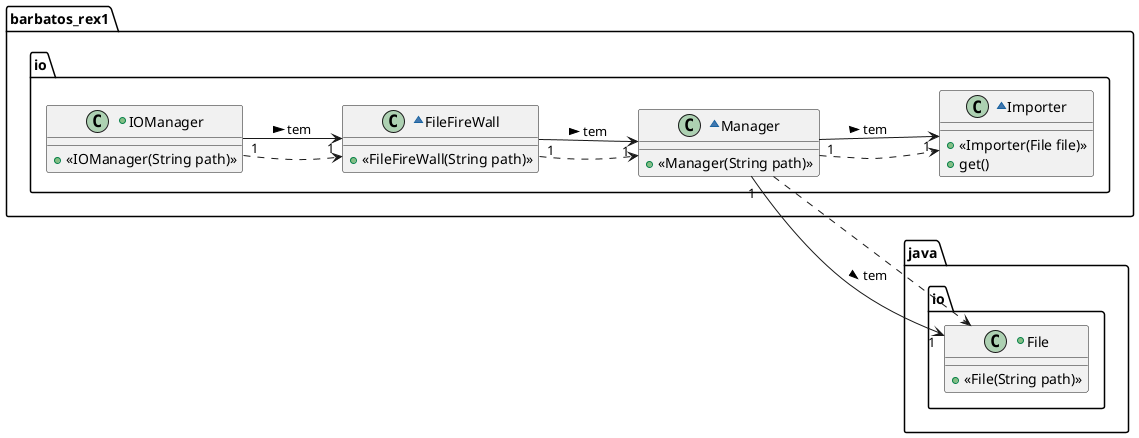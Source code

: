 @startuml
left to right direction
package barbatos_rex1.io{
    +class IOManager{
        +«IOManager(String path)»
    }
    ~class FileFireWall{
        +«FileFireWall(String path)»
    }
    ~class Manager{
        +«Manager(String path)»
    }
    ~class Importer{
        +«Importer(File file)»
        +get()
    }
}
package java.io{
    +class File{
        +«File(String path)»
    }
}

IOManager ..>FileFireWall
FileFireWall ..> Manager
Manager ..>File
Manager ..>Importer
IOManager"1" -->"1"FileFireWall : tem >
FileFireWall"1" -->"1"Manager : tem >
Manager "1" --> "1"File : tem >
Manager "1" --> "1"Importer : tem >

@enduml